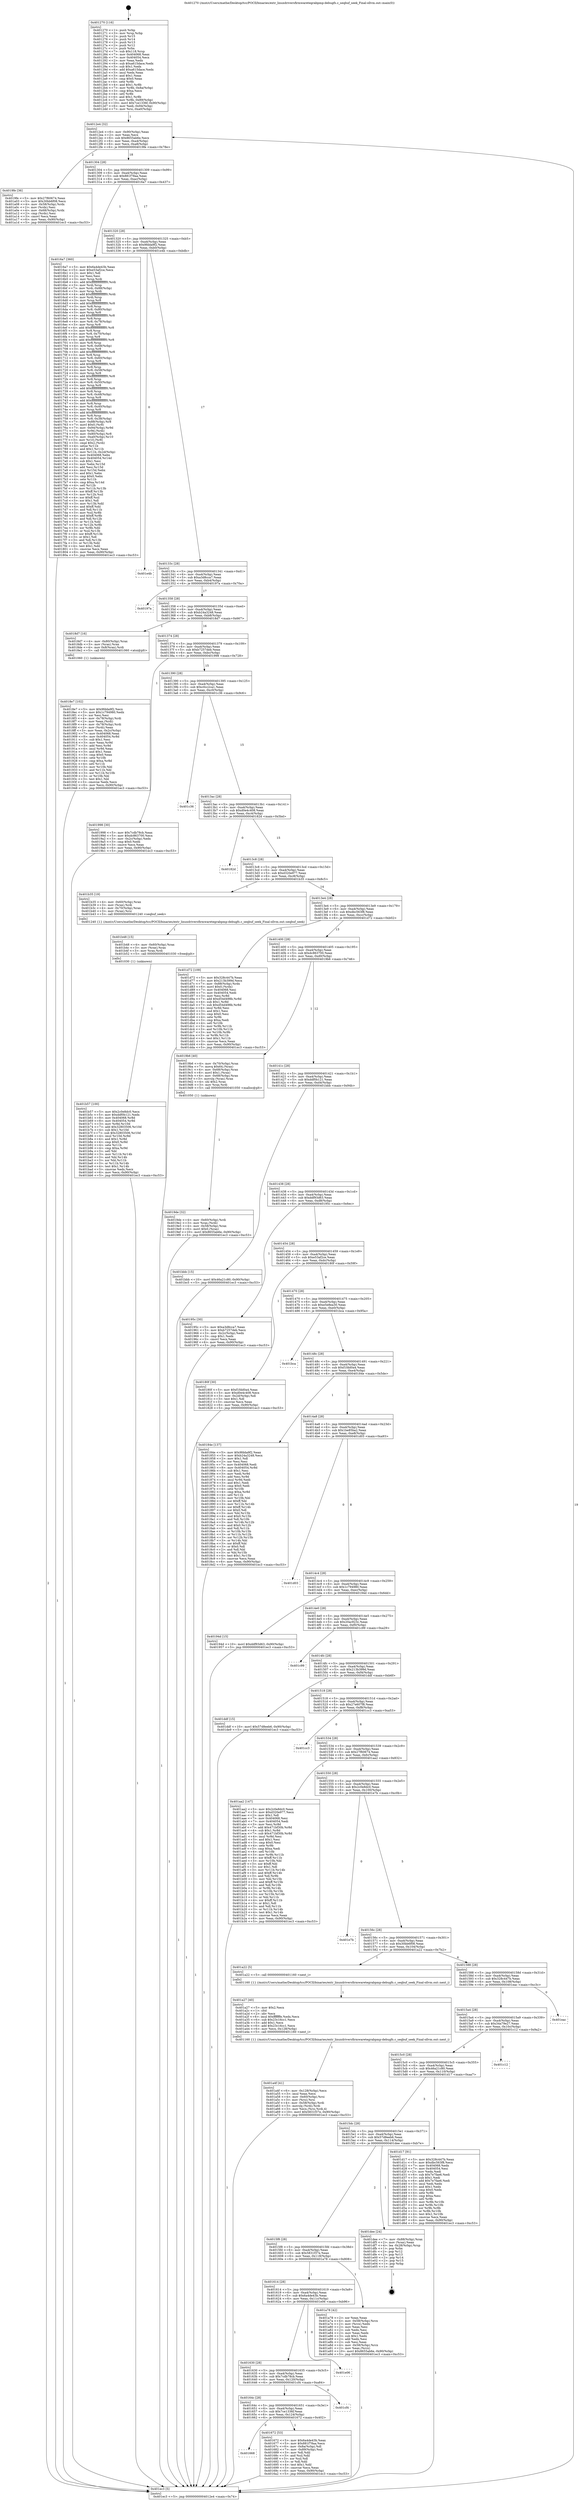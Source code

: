 digraph "0x401270" {
  label = "0x401270 (/mnt/c/Users/mathe/Desktop/tcc/POCII/binaries/extr_linuxdriversfirmwaretegrabpmp-debugfs.c_seqbuf_seek_Final-ollvm.out::main(0))"
  labelloc = "t"
  node[shape=record]

  Entry [label="",width=0.3,height=0.3,shape=circle,fillcolor=black,style=filled]
  "0x4012e4" [label="{
     0x4012e4 [32]\l
     | [instrs]\l
     &nbsp;&nbsp;0x4012e4 \<+6\>: mov -0x90(%rbp),%eax\l
     &nbsp;&nbsp;0x4012ea \<+2\>: mov %eax,%ecx\l
     &nbsp;&nbsp;0x4012ec \<+6\>: sub $0x8655ab6e,%ecx\l
     &nbsp;&nbsp;0x4012f2 \<+6\>: mov %eax,-0xa4(%rbp)\l
     &nbsp;&nbsp;0x4012f8 \<+6\>: mov %ecx,-0xa8(%rbp)\l
     &nbsp;&nbsp;0x4012fe \<+6\>: je 00000000004019fe \<main+0x78e\>\l
  }"]
  "0x4019fe" [label="{
     0x4019fe [36]\l
     | [instrs]\l
     &nbsp;&nbsp;0x4019fe \<+5\>: mov $0x27f60674,%eax\l
     &nbsp;&nbsp;0x401a03 \<+5\>: mov $0x30bb6f08,%ecx\l
     &nbsp;&nbsp;0x401a08 \<+4\>: mov -0x58(%rbp),%rdx\l
     &nbsp;&nbsp;0x401a0c \<+2\>: mov (%rdx),%esi\l
     &nbsp;&nbsp;0x401a0e \<+4\>: mov -0x68(%rbp),%rdx\l
     &nbsp;&nbsp;0x401a12 \<+2\>: cmp (%rdx),%esi\l
     &nbsp;&nbsp;0x401a14 \<+3\>: cmovl %ecx,%eax\l
     &nbsp;&nbsp;0x401a17 \<+6\>: mov %eax,-0x90(%rbp)\l
     &nbsp;&nbsp;0x401a1d \<+5\>: jmp 0000000000401ec3 \<main+0xc53\>\l
  }"]
  "0x401304" [label="{
     0x401304 [28]\l
     | [instrs]\l
     &nbsp;&nbsp;0x401304 \<+5\>: jmp 0000000000401309 \<main+0x99\>\l
     &nbsp;&nbsp;0x401309 \<+6\>: mov -0xa4(%rbp),%eax\l
     &nbsp;&nbsp;0x40130f \<+5\>: sub $0x881f78aa,%eax\l
     &nbsp;&nbsp;0x401314 \<+6\>: mov %eax,-0xac(%rbp)\l
     &nbsp;&nbsp;0x40131a \<+6\>: je 00000000004016a7 \<main+0x437\>\l
  }"]
  Exit [label="",width=0.3,height=0.3,shape=circle,fillcolor=black,style=filled,peripheries=2]
  "0x4016a7" [label="{
     0x4016a7 [360]\l
     | [instrs]\l
     &nbsp;&nbsp;0x4016a7 \<+5\>: mov $0x6a4de43b,%eax\l
     &nbsp;&nbsp;0x4016ac \<+5\>: mov $0xe53af2ce,%ecx\l
     &nbsp;&nbsp;0x4016b1 \<+2\>: mov $0x1,%dl\l
     &nbsp;&nbsp;0x4016b3 \<+2\>: xor %esi,%esi\l
     &nbsp;&nbsp;0x4016b5 \<+3\>: mov %rsp,%rdi\l
     &nbsp;&nbsp;0x4016b8 \<+4\>: add $0xfffffffffffffff0,%rdi\l
     &nbsp;&nbsp;0x4016bc \<+3\>: mov %rdi,%rsp\l
     &nbsp;&nbsp;0x4016bf \<+7\>: mov %rdi,-0x88(%rbp)\l
     &nbsp;&nbsp;0x4016c6 \<+3\>: mov %rsp,%rdi\l
     &nbsp;&nbsp;0x4016c9 \<+4\>: add $0xfffffffffffffff0,%rdi\l
     &nbsp;&nbsp;0x4016cd \<+3\>: mov %rdi,%rsp\l
     &nbsp;&nbsp;0x4016d0 \<+3\>: mov %rsp,%r8\l
     &nbsp;&nbsp;0x4016d3 \<+4\>: add $0xfffffffffffffff0,%r8\l
     &nbsp;&nbsp;0x4016d7 \<+3\>: mov %r8,%rsp\l
     &nbsp;&nbsp;0x4016da \<+4\>: mov %r8,-0x80(%rbp)\l
     &nbsp;&nbsp;0x4016de \<+3\>: mov %rsp,%r8\l
     &nbsp;&nbsp;0x4016e1 \<+4\>: add $0xfffffffffffffff0,%r8\l
     &nbsp;&nbsp;0x4016e5 \<+3\>: mov %r8,%rsp\l
     &nbsp;&nbsp;0x4016e8 \<+4\>: mov %r8,-0x78(%rbp)\l
     &nbsp;&nbsp;0x4016ec \<+3\>: mov %rsp,%r8\l
     &nbsp;&nbsp;0x4016ef \<+4\>: add $0xfffffffffffffff0,%r8\l
     &nbsp;&nbsp;0x4016f3 \<+3\>: mov %r8,%rsp\l
     &nbsp;&nbsp;0x4016f6 \<+4\>: mov %r8,-0x70(%rbp)\l
     &nbsp;&nbsp;0x4016fa \<+3\>: mov %rsp,%r8\l
     &nbsp;&nbsp;0x4016fd \<+4\>: add $0xfffffffffffffff0,%r8\l
     &nbsp;&nbsp;0x401701 \<+3\>: mov %r8,%rsp\l
     &nbsp;&nbsp;0x401704 \<+4\>: mov %r8,-0x68(%rbp)\l
     &nbsp;&nbsp;0x401708 \<+3\>: mov %rsp,%r8\l
     &nbsp;&nbsp;0x40170b \<+4\>: add $0xfffffffffffffff0,%r8\l
     &nbsp;&nbsp;0x40170f \<+3\>: mov %r8,%rsp\l
     &nbsp;&nbsp;0x401712 \<+4\>: mov %r8,-0x60(%rbp)\l
     &nbsp;&nbsp;0x401716 \<+3\>: mov %rsp,%r8\l
     &nbsp;&nbsp;0x401719 \<+4\>: add $0xfffffffffffffff0,%r8\l
     &nbsp;&nbsp;0x40171d \<+3\>: mov %r8,%rsp\l
     &nbsp;&nbsp;0x401720 \<+4\>: mov %r8,-0x58(%rbp)\l
     &nbsp;&nbsp;0x401724 \<+3\>: mov %rsp,%r8\l
     &nbsp;&nbsp;0x401727 \<+4\>: add $0xfffffffffffffff0,%r8\l
     &nbsp;&nbsp;0x40172b \<+3\>: mov %r8,%rsp\l
     &nbsp;&nbsp;0x40172e \<+4\>: mov %r8,-0x50(%rbp)\l
     &nbsp;&nbsp;0x401732 \<+3\>: mov %rsp,%r8\l
     &nbsp;&nbsp;0x401735 \<+4\>: add $0xfffffffffffffff0,%r8\l
     &nbsp;&nbsp;0x401739 \<+3\>: mov %r8,%rsp\l
     &nbsp;&nbsp;0x40173c \<+4\>: mov %r8,-0x48(%rbp)\l
     &nbsp;&nbsp;0x401740 \<+3\>: mov %rsp,%r8\l
     &nbsp;&nbsp;0x401743 \<+4\>: add $0xfffffffffffffff0,%r8\l
     &nbsp;&nbsp;0x401747 \<+3\>: mov %r8,%rsp\l
     &nbsp;&nbsp;0x40174a \<+4\>: mov %r8,-0x40(%rbp)\l
     &nbsp;&nbsp;0x40174e \<+3\>: mov %rsp,%r8\l
     &nbsp;&nbsp;0x401751 \<+4\>: add $0xfffffffffffffff0,%r8\l
     &nbsp;&nbsp;0x401755 \<+3\>: mov %r8,%rsp\l
     &nbsp;&nbsp;0x401758 \<+4\>: mov %r8,-0x38(%rbp)\l
     &nbsp;&nbsp;0x40175c \<+7\>: mov -0x88(%rbp),%r8\l
     &nbsp;&nbsp;0x401763 \<+7\>: movl $0x0,(%r8)\l
     &nbsp;&nbsp;0x40176a \<+7\>: mov -0x94(%rbp),%r9d\l
     &nbsp;&nbsp;0x401771 \<+3\>: mov %r9d,(%rdi)\l
     &nbsp;&nbsp;0x401774 \<+4\>: mov -0x80(%rbp),%r8\l
     &nbsp;&nbsp;0x401778 \<+7\>: mov -0xa0(%rbp),%r10\l
     &nbsp;&nbsp;0x40177f \<+3\>: mov %r10,(%r8)\l
     &nbsp;&nbsp;0x401782 \<+3\>: cmpl $0x2,(%rdi)\l
     &nbsp;&nbsp;0x401785 \<+4\>: setne %r11b\l
     &nbsp;&nbsp;0x401789 \<+4\>: and $0x1,%r11b\l
     &nbsp;&nbsp;0x40178d \<+4\>: mov %r11b,-0x2d(%rbp)\l
     &nbsp;&nbsp;0x401791 \<+7\>: mov 0x404068,%ebx\l
     &nbsp;&nbsp;0x401798 \<+8\>: mov 0x404054,%r14d\l
     &nbsp;&nbsp;0x4017a0 \<+3\>: sub $0x1,%esi\l
     &nbsp;&nbsp;0x4017a3 \<+3\>: mov %ebx,%r15d\l
     &nbsp;&nbsp;0x4017a6 \<+3\>: add %esi,%r15d\l
     &nbsp;&nbsp;0x4017a9 \<+4\>: imul %r15d,%ebx\l
     &nbsp;&nbsp;0x4017ad \<+3\>: and $0x1,%ebx\l
     &nbsp;&nbsp;0x4017b0 \<+3\>: cmp $0x0,%ebx\l
     &nbsp;&nbsp;0x4017b3 \<+4\>: sete %r11b\l
     &nbsp;&nbsp;0x4017b7 \<+4\>: cmp $0xa,%r14d\l
     &nbsp;&nbsp;0x4017bb \<+4\>: setl %r12b\l
     &nbsp;&nbsp;0x4017bf \<+3\>: mov %r11b,%r13b\l
     &nbsp;&nbsp;0x4017c2 \<+4\>: xor $0xff,%r13b\l
     &nbsp;&nbsp;0x4017c6 \<+3\>: mov %r12b,%sil\l
     &nbsp;&nbsp;0x4017c9 \<+4\>: xor $0xff,%sil\l
     &nbsp;&nbsp;0x4017cd \<+3\>: xor $0x1,%dl\l
     &nbsp;&nbsp;0x4017d0 \<+3\>: mov %r13b,%dil\l
     &nbsp;&nbsp;0x4017d3 \<+4\>: and $0xff,%dil\l
     &nbsp;&nbsp;0x4017d7 \<+3\>: and %dl,%r11b\l
     &nbsp;&nbsp;0x4017da \<+3\>: mov %sil,%r8b\l
     &nbsp;&nbsp;0x4017dd \<+4\>: and $0xff,%r8b\l
     &nbsp;&nbsp;0x4017e1 \<+3\>: and %dl,%r12b\l
     &nbsp;&nbsp;0x4017e4 \<+3\>: or %r11b,%dil\l
     &nbsp;&nbsp;0x4017e7 \<+3\>: or %r12b,%r8b\l
     &nbsp;&nbsp;0x4017ea \<+3\>: xor %r8b,%dil\l
     &nbsp;&nbsp;0x4017ed \<+3\>: or %sil,%r13b\l
     &nbsp;&nbsp;0x4017f0 \<+4\>: xor $0xff,%r13b\l
     &nbsp;&nbsp;0x4017f4 \<+3\>: or $0x1,%dl\l
     &nbsp;&nbsp;0x4017f7 \<+3\>: and %dl,%r13b\l
     &nbsp;&nbsp;0x4017fa \<+3\>: or %r13b,%dil\l
     &nbsp;&nbsp;0x4017fd \<+4\>: test $0x1,%dil\l
     &nbsp;&nbsp;0x401801 \<+3\>: cmovne %ecx,%eax\l
     &nbsp;&nbsp;0x401804 \<+6\>: mov %eax,-0x90(%rbp)\l
     &nbsp;&nbsp;0x40180a \<+5\>: jmp 0000000000401ec3 \<main+0xc53\>\l
  }"]
  "0x401320" [label="{
     0x401320 [28]\l
     | [instrs]\l
     &nbsp;&nbsp;0x401320 \<+5\>: jmp 0000000000401325 \<main+0xb5\>\l
     &nbsp;&nbsp;0x401325 \<+6\>: mov -0xa4(%rbp),%eax\l
     &nbsp;&nbsp;0x40132b \<+5\>: sub $0x9fdda9f2,%eax\l
     &nbsp;&nbsp;0x401330 \<+6\>: mov %eax,-0xb0(%rbp)\l
     &nbsp;&nbsp;0x401336 \<+6\>: je 0000000000401e4b \<main+0xbdb\>\l
  }"]
  "0x401b57" [label="{
     0x401b57 [100]\l
     | [instrs]\l
     &nbsp;&nbsp;0x401b57 \<+5\>: mov $0x2c0e8dc0,%ecx\l
     &nbsp;&nbsp;0x401b5c \<+5\>: mov $0xddf0b121,%edx\l
     &nbsp;&nbsp;0x401b61 \<+8\>: mov 0x404068,%r8d\l
     &nbsp;&nbsp;0x401b69 \<+8\>: mov 0x404054,%r9d\l
     &nbsp;&nbsp;0x401b71 \<+3\>: mov %r8d,%r10d\l
     &nbsp;&nbsp;0x401b74 \<+7\>: add $0x32803506,%r10d\l
     &nbsp;&nbsp;0x401b7b \<+4\>: sub $0x1,%r10d\l
     &nbsp;&nbsp;0x401b7f \<+7\>: sub $0x32803506,%r10d\l
     &nbsp;&nbsp;0x401b86 \<+4\>: imul %r10d,%r8d\l
     &nbsp;&nbsp;0x401b8a \<+4\>: and $0x1,%r8d\l
     &nbsp;&nbsp;0x401b8e \<+4\>: cmp $0x0,%r8d\l
     &nbsp;&nbsp;0x401b92 \<+4\>: sete %r11b\l
     &nbsp;&nbsp;0x401b96 \<+4\>: cmp $0xa,%r9d\l
     &nbsp;&nbsp;0x401b9a \<+3\>: setl %bl\l
     &nbsp;&nbsp;0x401b9d \<+3\>: mov %r11b,%r14b\l
     &nbsp;&nbsp;0x401ba0 \<+3\>: and %bl,%r14b\l
     &nbsp;&nbsp;0x401ba3 \<+3\>: xor %bl,%r11b\l
     &nbsp;&nbsp;0x401ba6 \<+3\>: or %r11b,%r14b\l
     &nbsp;&nbsp;0x401ba9 \<+4\>: test $0x1,%r14b\l
     &nbsp;&nbsp;0x401bad \<+3\>: cmovne %edx,%ecx\l
     &nbsp;&nbsp;0x401bb0 \<+6\>: mov %ecx,-0x90(%rbp)\l
     &nbsp;&nbsp;0x401bb6 \<+5\>: jmp 0000000000401ec3 \<main+0xc53\>\l
  }"]
  "0x401e4b" [label="{
     0x401e4b\l
  }", style=dashed]
  "0x40133c" [label="{
     0x40133c [28]\l
     | [instrs]\l
     &nbsp;&nbsp;0x40133c \<+5\>: jmp 0000000000401341 \<main+0xd1\>\l
     &nbsp;&nbsp;0x401341 \<+6\>: mov -0xa4(%rbp),%eax\l
     &nbsp;&nbsp;0x401347 \<+5\>: sub $0xa3d8cca7,%eax\l
     &nbsp;&nbsp;0x40134c \<+6\>: mov %eax,-0xb4(%rbp)\l
     &nbsp;&nbsp;0x401352 \<+6\>: je 000000000040197a \<main+0x70a\>\l
  }"]
  "0x401b48" [label="{
     0x401b48 [15]\l
     | [instrs]\l
     &nbsp;&nbsp;0x401b48 \<+4\>: mov -0x60(%rbp),%rax\l
     &nbsp;&nbsp;0x401b4c \<+3\>: mov (%rax),%rax\l
     &nbsp;&nbsp;0x401b4f \<+3\>: mov %rax,%rdi\l
     &nbsp;&nbsp;0x401b52 \<+5\>: call 0000000000401030 \<free@plt\>\l
     | [calls]\l
     &nbsp;&nbsp;0x401030 \{1\} (unknown)\l
  }"]
  "0x40197a" [label="{
     0x40197a\l
  }", style=dashed]
  "0x401358" [label="{
     0x401358 [28]\l
     | [instrs]\l
     &nbsp;&nbsp;0x401358 \<+5\>: jmp 000000000040135d \<main+0xed\>\l
     &nbsp;&nbsp;0x40135d \<+6\>: mov -0xa4(%rbp),%eax\l
     &nbsp;&nbsp;0x401363 \<+5\>: sub $0xb24a3248,%eax\l
     &nbsp;&nbsp;0x401368 \<+6\>: mov %eax,-0xb8(%rbp)\l
     &nbsp;&nbsp;0x40136e \<+6\>: je 00000000004018d7 \<main+0x667\>\l
  }"]
  "0x401a4f" [label="{
     0x401a4f [41]\l
     | [instrs]\l
     &nbsp;&nbsp;0x401a4f \<+6\>: mov -0x128(%rbp),%ecx\l
     &nbsp;&nbsp;0x401a55 \<+3\>: imul %eax,%ecx\l
     &nbsp;&nbsp;0x401a58 \<+4\>: mov -0x60(%rbp),%rsi\l
     &nbsp;&nbsp;0x401a5c \<+3\>: mov (%rsi),%rsi\l
     &nbsp;&nbsp;0x401a5f \<+4\>: mov -0x58(%rbp),%rdi\l
     &nbsp;&nbsp;0x401a63 \<+3\>: movslq (%rdi),%rdi\l
     &nbsp;&nbsp;0x401a66 \<+3\>: mov %ecx,(%rsi,%rdi,4)\l
     &nbsp;&nbsp;0x401a69 \<+10\>: movl $0x5831f37e,-0x90(%rbp)\l
     &nbsp;&nbsp;0x401a73 \<+5\>: jmp 0000000000401ec3 \<main+0xc53\>\l
  }"]
  "0x4018d7" [label="{
     0x4018d7 [16]\l
     | [instrs]\l
     &nbsp;&nbsp;0x4018d7 \<+4\>: mov -0x80(%rbp),%rax\l
     &nbsp;&nbsp;0x4018db \<+3\>: mov (%rax),%rax\l
     &nbsp;&nbsp;0x4018de \<+4\>: mov 0x8(%rax),%rdi\l
     &nbsp;&nbsp;0x4018e2 \<+5\>: call 0000000000401060 \<atoi@plt\>\l
     | [calls]\l
     &nbsp;&nbsp;0x401060 \{1\} (unknown)\l
  }"]
  "0x401374" [label="{
     0x401374 [28]\l
     | [instrs]\l
     &nbsp;&nbsp;0x401374 \<+5\>: jmp 0000000000401379 \<main+0x109\>\l
     &nbsp;&nbsp;0x401379 \<+6\>: mov -0xa4(%rbp),%eax\l
     &nbsp;&nbsp;0x40137f \<+5\>: sub $0xb7257deb,%eax\l
     &nbsp;&nbsp;0x401384 \<+6\>: mov %eax,-0xbc(%rbp)\l
     &nbsp;&nbsp;0x40138a \<+6\>: je 0000000000401998 \<main+0x728\>\l
  }"]
  "0x401a27" [label="{
     0x401a27 [40]\l
     | [instrs]\l
     &nbsp;&nbsp;0x401a27 \<+5\>: mov $0x2,%ecx\l
     &nbsp;&nbsp;0x401a2c \<+1\>: cltd\l
     &nbsp;&nbsp;0x401a2d \<+2\>: idiv %ecx\l
     &nbsp;&nbsp;0x401a2f \<+6\>: imul $0xfffffffe,%edx,%ecx\l
     &nbsp;&nbsp;0x401a35 \<+6\>: sub $0x23c16cc1,%ecx\l
     &nbsp;&nbsp;0x401a3b \<+3\>: add $0x1,%ecx\l
     &nbsp;&nbsp;0x401a3e \<+6\>: add $0x23c16cc1,%ecx\l
     &nbsp;&nbsp;0x401a44 \<+6\>: mov %ecx,-0x128(%rbp)\l
     &nbsp;&nbsp;0x401a4a \<+5\>: call 0000000000401160 \<next_i\>\l
     | [calls]\l
     &nbsp;&nbsp;0x401160 \{1\} (/mnt/c/Users/mathe/Desktop/tcc/POCII/binaries/extr_linuxdriversfirmwaretegrabpmp-debugfs.c_seqbuf_seek_Final-ollvm.out::next_i)\l
  }"]
  "0x401998" [label="{
     0x401998 [30]\l
     | [instrs]\l
     &nbsp;&nbsp;0x401998 \<+5\>: mov $0x7cdb78cb,%eax\l
     &nbsp;&nbsp;0x40199d \<+5\>: mov $0xdc863700,%ecx\l
     &nbsp;&nbsp;0x4019a2 \<+3\>: mov -0x2c(%rbp),%edx\l
     &nbsp;&nbsp;0x4019a5 \<+3\>: cmp $0x0,%edx\l
     &nbsp;&nbsp;0x4019a8 \<+3\>: cmove %ecx,%eax\l
     &nbsp;&nbsp;0x4019ab \<+6\>: mov %eax,-0x90(%rbp)\l
     &nbsp;&nbsp;0x4019b1 \<+5\>: jmp 0000000000401ec3 \<main+0xc53\>\l
  }"]
  "0x401390" [label="{
     0x401390 [28]\l
     | [instrs]\l
     &nbsp;&nbsp;0x401390 \<+5\>: jmp 0000000000401395 \<main+0x125\>\l
     &nbsp;&nbsp;0x401395 \<+6\>: mov -0xa4(%rbp),%eax\l
     &nbsp;&nbsp;0x40139b \<+5\>: sub $0xc0cc2ca1,%eax\l
     &nbsp;&nbsp;0x4013a0 \<+6\>: mov %eax,-0xc0(%rbp)\l
     &nbsp;&nbsp;0x4013a6 \<+6\>: je 0000000000401c36 \<main+0x9c6\>\l
  }"]
  "0x4019de" [label="{
     0x4019de [32]\l
     | [instrs]\l
     &nbsp;&nbsp;0x4019de \<+4\>: mov -0x60(%rbp),%rdi\l
     &nbsp;&nbsp;0x4019e2 \<+3\>: mov %rax,(%rdi)\l
     &nbsp;&nbsp;0x4019e5 \<+4\>: mov -0x58(%rbp),%rax\l
     &nbsp;&nbsp;0x4019e9 \<+6\>: movl $0x0,(%rax)\l
     &nbsp;&nbsp;0x4019ef \<+10\>: movl $0x8655ab6e,-0x90(%rbp)\l
     &nbsp;&nbsp;0x4019f9 \<+5\>: jmp 0000000000401ec3 \<main+0xc53\>\l
  }"]
  "0x401c36" [label="{
     0x401c36\l
  }", style=dashed]
  "0x4013ac" [label="{
     0x4013ac [28]\l
     | [instrs]\l
     &nbsp;&nbsp;0x4013ac \<+5\>: jmp 00000000004013b1 \<main+0x141\>\l
     &nbsp;&nbsp;0x4013b1 \<+6\>: mov -0xa4(%rbp),%eax\l
     &nbsp;&nbsp;0x4013b7 \<+5\>: sub $0xd0e4c408,%eax\l
     &nbsp;&nbsp;0x4013bc \<+6\>: mov %eax,-0xc4(%rbp)\l
     &nbsp;&nbsp;0x4013c2 \<+6\>: je 000000000040182d \<main+0x5bd\>\l
  }"]
  "0x4018e7" [label="{
     0x4018e7 [102]\l
     | [instrs]\l
     &nbsp;&nbsp;0x4018e7 \<+5\>: mov $0x9fdda9f2,%ecx\l
     &nbsp;&nbsp;0x4018ec \<+5\>: mov $0x1c794980,%edx\l
     &nbsp;&nbsp;0x4018f1 \<+2\>: xor %esi,%esi\l
     &nbsp;&nbsp;0x4018f3 \<+4\>: mov -0x78(%rbp),%rdi\l
     &nbsp;&nbsp;0x4018f7 \<+2\>: mov %eax,(%rdi)\l
     &nbsp;&nbsp;0x4018f9 \<+4\>: mov -0x78(%rbp),%rdi\l
     &nbsp;&nbsp;0x4018fd \<+2\>: mov (%rdi),%eax\l
     &nbsp;&nbsp;0x4018ff \<+3\>: mov %eax,-0x2c(%rbp)\l
     &nbsp;&nbsp;0x401902 \<+7\>: mov 0x404068,%eax\l
     &nbsp;&nbsp;0x401909 \<+8\>: mov 0x404054,%r8d\l
     &nbsp;&nbsp;0x401911 \<+3\>: sub $0x1,%esi\l
     &nbsp;&nbsp;0x401914 \<+3\>: mov %eax,%r9d\l
     &nbsp;&nbsp;0x401917 \<+3\>: add %esi,%r9d\l
     &nbsp;&nbsp;0x40191a \<+4\>: imul %r9d,%eax\l
     &nbsp;&nbsp;0x40191e \<+3\>: and $0x1,%eax\l
     &nbsp;&nbsp;0x401921 \<+3\>: cmp $0x0,%eax\l
     &nbsp;&nbsp;0x401924 \<+4\>: sete %r10b\l
     &nbsp;&nbsp;0x401928 \<+4\>: cmp $0xa,%r8d\l
     &nbsp;&nbsp;0x40192c \<+4\>: setl %r11b\l
     &nbsp;&nbsp;0x401930 \<+3\>: mov %r10b,%bl\l
     &nbsp;&nbsp;0x401933 \<+3\>: and %r11b,%bl\l
     &nbsp;&nbsp;0x401936 \<+3\>: xor %r11b,%r10b\l
     &nbsp;&nbsp;0x401939 \<+3\>: or %r10b,%bl\l
     &nbsp;&nbsp;0x40193c \<+3\>: test $0x1,%bl\l
     &nbsp;&nbsp;0x40193f \<+3\>: cmovne %edx,%ecx\l
     &nbsp;&nbsp;0x401942 \<+6\>: mov %ecx,-0x90(%rbp)\l
     &nbsp;&nbsp;0x401948 \<+5\>: jmp 0000000000401ec3 \<main+0xc53\>\l
  }"]
  "0x40182d" [label="{
     0x40182d\l
  }", style=dashed]
  "0x4013c8" [label="{
     0x4013c8 [28]\l
     | [instrs]\l
     &nbsp;&nbsp;0x4013c8 \<+5\>: jmp 00000000004013cd \<main+0x15d\>\l
     &nbsp;&nbsp;0x4013cd \<+6\>: mov -0xa4(%rbp),%eax\l
     &nbsp;&nbsp;0x4013d3 \<+5\>: sub $0xd320e977,%eax\l
     &nbsp;&nbsp;0x4013d8 \<+6\>: mov %eax,-0xc8(%rbp)\l
     &nbsp;&nbsp;0x4013de \<+6\>: je 0000000000401b35 \<main+0x8c5\>\l
  }"]
  "0x401270" [label="{
     0x401270 [116]\l
     | [instrs]\l
     &nbsp;&nbsp;0x401270 \<+1\>: push %rbp\l
     &nbsp;&nbsp;0x401271 \<+3\>: mov %rsp,%rbp\l
     &nbsp;&nbsp;0x401274 \<+2\>: push %r15\l
     &nbsp;&nbsp;0x401276 \<+2\>: push %r14\l
     &nbsp;&nbsp;0x401278 \<+2\>: push %r13\l
     &nbsp;&nbsp;0x40127a \<+2\>: push %r12\l
     &nbsp;&nbsp;0x40127c \<+1\>: push %rbx\l
     &nbsp;&nbsp;0x40127d \<+7\>: sub $0x118,%rsp\l
     &nbsp;&nbsp;0x401284 \<+7\>: mov 0x404068,%eax\l
     &nbsp;&nbsp;0x40128b \<+7\>: mov 0x404054,%ecx\l
     &nbsp;&nbsp;0x401292 \<+2\>: mov %eax,%edx\l
     &nbsp;&nbsp;0x401294 \<+6\>: sub $0xa615dace,%edx\l
     &nbsp;&nbsp;0x40129a \<+3\>: sub $0x1,%edx\l
     &nbsp;&nbsp;0x40129d \<+6\>: add $0xa615dace,%edx\l
     &nbsp;&nbsp;0x4012a3 \<+3\>: imul %edx,%eax\l
     &nbsp;&nbsp;0x4012a6 \<+3\>: and $0x1,%eax\l
     &nbsp;&nbsp;0x4012a9 \<+3\>: cmp $0x0,%eax\l
     &nbsp;&nbsp;0x4012ac \<+4\>: sete %r8b\l
     &nbsp;&nbsp;0x4012b0 \<+4\>: and $0x1,%r8b\l
     &nbsp;&nbsp;0x4012b4 \<+7\>: mov %r8b,-0x8a(%rbp)\l
     &nbsp;&nbsp;0x4012bb \<+3\>: cmp $0xa,%ecx\l
     &nbsp;&nbsp;0x4012be \<+4\>: setl %r8b\l
     &nbsp;&nbsp;0x4012c2 \<+4\>: and $0x1,%r8b\l
     &nbsp;&nbsp;0x4012c6 \<+7\>: mov %r8b,-0x89(%rbp)\l
     &nbsp;&nbsp;0x4012cd \<+10\>: movl $0x7ce1336f,-0x90(%rbp)\l
     &nbsp;&nbsp;0x4012d7 \<+6\>: mov %edi,-0x94(%rbp)\l
     &nbsp;&nbsp;0x4012dd \<+7\>: mov %rsi,-0xa0(%rbp)\l
  }"]
  "0x401b35" [label="{
     0x401b35 [19]\l
     | [instrs]\l
     &nbsp;&nbsp;0x401b35 \<+4\>: mov -0x60(%rbp),%rax\l
     &nbsp;&nbsp;0x401b39 \<+3\>: mov (%rax),%rdi\l
     &nbsp;&nbsp;0x401b3c \<+4\>: mov -0x70(%rbp),%rax\l
     &nbsp;&nbsp;0x401b40 \<+3\>: mov (%rax),%rsi\l
     &nbsp;&nbsp;0x401b43 \<+5\>: call 0000000000401240 \<seqbuf_seek\>\l
     | [calls]\l
     &nbsp;&nbsp;0x401240 \{1\} (/mnt/c/Users/mathe/Desktop/tcc/POCII/binaries/extr_linuxdriversfirmwaretegrabpmp-debugfs.c_seqbuf_seek_Final-ollvm.out::seqbuf_seek)\l
  }"]
  "0x4013e4" [label="{
     0x4013e4 [28]\l
     | [instrs]\l
     &nbsp;&nbsp;0x4013e4 \<+5\>: jmp 00000000004013e9 \<main+0x179\>\l
     &nbsp;&nbsp;0x4013e9 \<+6\>: mov -0xa4(%rbp),%eax\l
     &nbsp;&nbsp;0x4013ef \<+5\>: sub $0xdbc563f8,%eax\l
     &nbsp;&nbsp;0x4013f4 \<+6\>: mov %eax,-0xcc(%rbp)\l
     &nbsp;&nbsp;0x4013fa \<+6\>: je 0000000000401d72 \<main+0xb02\>\l
  }"]
  "0x401ec3" [label="{
     0x401ec3 [5]\l
     | [instrs]\l
     &nbsp;&nbsp;0x401ec3 \<+5\>: jmp 00000000004012e4 \<main+0x74\>\l
  }"]
  "0x401d72" [label="{
     0x401d72 [109]\l
     | [instrs]\l
     &nbsp;&nbsp;0x401d72 \<+5\>: mov $0x328c447b,%eax\l
     &nbsp;&nbsp;0x401d77 \<+5\>: mov $0x213b399d,%ecx\l
     &nbsp;&nbsp;0x401d7c \<+7\>: mov -0x88(%rbp),%rdx\l
     &nbsp;&nbsp;0x401d83 \<+6\>: movl $0x0,(%rdx)\l
     &nbsp;&nbsp;0x401d89 \<+7\>: mov 0x404068,%esi\l
     &nbsp;&nbsp;0x401d90 \<+7\>: mov 0x404054,%edi\l
     &nbsp;&nbsp;0x401d97 \<+3\>: mov %esi,%r8d\l
     &nbsp;&nbsp;0x401d9a \<+7\>: add $0xd54d498b,%r8d\l
     &nbsp;&nbsp;0x401da1 \<+4\>: sub $0x1,%r8d\l
     &nbsp;&nbsp;0x401da5 \<+7\>: sub $0xd54d498b,%r8d\l
     &nbsp;&nbsp;0x401dac \<+4\>: imul %r8d,%esi\l
     &nbsp;&nbsp;0x401db0 \<+3\>: and $0x1,%esi\l
     &nbsp;&nbsp;0x401db3 \<+3\>: cmp $0x0,%esi\l
     &nbsp;&nbsp;0x401db6 \<+4\>: sete %r9b\l
     &nbsp;&nbsp;0x401dba \<+3\>: cmp $0xa,%edi\l
     &nbsp;&nbsp;0x401dbd \<+4\>: setl %r10b\l
     &nbsp;&nbsp;0x401dc1 \<+3\>: mov %r9b,%r11b\l
     &nbsp;&nbsp;0x401dc4 \<+3\>: and %r10b,%r11b\l
     &nbsp;&nbsp;0x401dc7 \<+3\>: xor %r10b,%r9b\l
     &nbsp;&nbsp;0x401dca \<+3\>: or %r9b,%r11b\l
     &nbsp;&nbsp;0x401dcd \<+4\>: test $0x1,%r11b\l
     &nbsp;&nbsp;0x401dd1 \<+3\>: cmovne %ecx,%eax\l
     &nbsp;&nbsp;0x401dd4 \<+6\>: mov %eax,-0x90(%rbp)\l
     &nbsp;&nbsp;0x401dda \<+5\>: jmp 0000000000401ec3 \<main+0xc53\>\l
  }"]
  "0x401400" [label="{
     0x401400 [28]\l
     | [instrs]\l
     &nbsp;&nbsp;0x401400 \<+5\>: jmp 0000000000401405 \<main+0x195\>\l
     &nbsp;&nbsp;0x401405 \<+6\>: mov -0xa4(%rbp),%eax\l
     &nbsp;&nbsp;0x40140b \<+5\>: sub $0xdc863700,%eax\l
     &nbsp;&nbsp;0x401410 \<+6\>: mov %eax,-0xd0(%rbp)\l
     &nbsp;&nbsp;0x401416 \<+6\>: je 00000000004019b6 \<main+0x746\>\l
  }"]
  "0x401668" [label="{
     0x401668\l
  }", style=dashed]
  "0x4019b6" [label="{
     0x4019b6 [40]\l
     | [instrs]\l
     &nbsp;&nbsp;0x4019b6 \<+4\>: mov -0x70(%rbp),%rax\l
     &nbsp;&nbsp;0x4019ba \<+7\>: movq $0x64,(%rax)\l
     &nbsp;&nbsp;0x4019c1 \<+4\>: mov -0x68(%rbp),%rax\l
     &nbsp;&nbsp;0x4019c5 \<+6\>: movl $0x1,(%rax)\l
     &nbsp;&nbsp;0x4019cb \<+4\>: mov -0x68(%rbp),%rax\l
     &nbsp;&nbsp;0x4019cf \<+3\>: movslq (%rax),%rax\l
     &nbsp;&nbsp;0x4019d2 \<+4\>: shl $0x2,%rax\l
     &nbsp;&nbsp;0x4019d6 \<+3\>: mov %rax,%rdi\l
     &nbsp;&nbsp;0x4019d9 \<+5\>: call 0000000000401050 \<malloc@plt\>\l
     | [calls]\l
     &nbsp;&nbsp;0x401050 \{1\} (unknown)\l
  }"]
  "0x40141c" [label="{
     0x40141c [28]\l
     | [instrs]\l
     &nbsp;&nbsp;0x40141c \<+5\>: jmp 0000000000401421 \<main+0x1b1\>\l
     &nbsp;&nbsp;0x401421 \<+6\>: mov -0xa4(%rbp),%eax\l
     &nbsp;&nbsp;0x401427 \<+5\>: sub $0xddf0b121,%eax\l
     &nbsp;&nbsp;0x40142c \<+6\>: mov %eax,-0xd4(%rbp)\l
     &nbsp;&nbsp;0x401432 \<+6\>: je 0000000000401bbb \<main+0x94b\>\l
  }"]
  "0x401672" [label="{
     0x401672 [53]\l
     | [instrs]\l
     &nbsp;&nbsp;0x401672 \<+5\>: mov $0x6a4de43b,%eax\l
     &nbsp;&nbsp;0x401677 \<+5\>: mov $0x881f78aa,%ecx\l
     &nbsp;&nbsp;0x40167c \<+6\>: mov -0x8a(%rbp),%dl\l
     &nbsp;&nbsp;0x401682 \<+7\>: mov -0x89(%rbp),%sil\l
     &nbsp;&nbsp;0x401689 \<+3\>: mov %dl,%dil\l
     &nbsp;&nbsp;0x40168c \<+3\>: and %sil,%dil\l
     &nbsp;&nbsp;0x40168f \<+3\>: xor %sil,%dl\l
     &nbsp;&nbsp;0x401692 \<+3\>: or %dl,%dil\l
     &nbsp;&nbsp;0x401695 \<+4\>: test $0x1,%dil\l
     &nbsp;&nbsp;0x401699 \<+3\>: cmovne %ecx,%eax\l
     &nbsp;&nbsp;0x40169c \<+6\>: mov %eax,-0x90(%rbp)\l
     &nbsp;&nbsp;0x4016a2 \<+5\>: jmp 0000000000401ec3 \<main+0xc53\>\l
  }"]
  "0x401bbb" [label="{
     0x401bbb [15]\l
     | [instrs]\l
     &nbsp;&nbsp;0x401bbb \<+10\>: movl $0x46a21c80,-0x90(%rbp)\l
     &nbsp;&nbsp;0x401bc5 \<+5\>: jmp 0000000000401ec3 \<main+0xc53\>\l
  }"]
  "0x401438" [label="{
     0x401438 [28]\l
     | [instrs]\l
     &nbsp;&nbsp;0x401438 \<+5\>: jmp 000000000040143d \<main+0x1cd\>\l
     &nbsp;&nbsp;0x40143d \<+6\>: mov -0xa4(%rbp),%eax\l
     &nbsp;&nbsp;0x401443 \<+5\>: sub $0xddf93d63,%eax\l
     &nbsp;&nbsp;0x401448 \<+6\>: mov %eax,-0xd8(%rbp)\l
     &nbsp;&nbsp;0x40144e \<+6\>: je 000000000040195c \<main+0x6ec\>\l
  }"]
  "0x40164c" [label="{
     0x40164c [28]\l
     | [instrs]\l
     &nbsp;&nbsp;0x40164c \<+5\>: jmp 0000000000401651 \<main+0x3e1\>\l
     &nbsp;&nbsp;0x401651 \<+6\>: mov -0xa4(%rbp),%eax\l
     &nbsp;&nbsp;0x401657 \<+5\>: sub $0x7ce1336f,%eax\l
     &nbsp;&nbsp;0x40165c \<+6\>: mov %eax,-0x124(%rbp)\l
     &nbsp;&nbsp;0x401662 \<+6\>: je 0000000000401672 \<main+0x402\>\l
  }"]
  "0x40195c" [label="{
     0x40195c [30]\l
     | [instrs]\l
     &nbsp;&nbsp;0x40195c \<+5\>: mov $0xa3d8cca7,%eax\l
     &nbsp;&nbsp;0x401961 \<+5\>: mov $0xb7257deb,%ecx\l
     &nbsp;&nbsp;0x401966 \<+3\>: mov -0x2c(%rbp),%edx\l
     &nbsp;&nbsp;0x401969 \<+3\>: cmp $0x1,%edx\l
     &nbsp;&nbsp;0x40196c \<+3\>: cmovl %ecx,%eax\l
     &nbsp;&nbsp;0x40196f \<+6\>: mov %eax,-0x90(%rbp)\l
     &nbsp;&nbsp;0x401975 \<+5\>: jmp 0000000000401ec3 \<main+0xc53\>\l
  }"]
  "0x401454" [label="{
     0x401454 [28]\l
     | [instrs]\l
     &nbsp;&nbsp;0x401454 \<+5\>: jmp 0000000000401459 \<main+0x1e9\>\l
     &nbsp;&nbsp;0x401459 \<+6\>: mov -0xa4(%rbp),%eax\l
     &nbsp;&nbsp;0x40145f \<+5\>: sub $0xe53af2ce,%eax\l
     &nbsp;&nbsp;0x401464 \<+6\>: mov %eax,-0xdc(%rbp)\l
     &nbsp;&nbsp;0x40146a \<+6\>: je 000000000040180f \<main+0x59f\>\l
  }"]
  "0x401cf4" [label="{
     0x401cf4\l
  }", style=dashed]
  "0x40180f" [label="{
     0x40180f [30]\l
     | [instrs]\l
     &nbsp;&nbsp;0x40180f \<+5\>: mov $0xf1fdd0a4,%eax\l
     &nbsp;&nbsp;0x401814 \<+5\>: mov $0xd0e4c408,%ecx\l
     &nbsp;&nbsp;0x401819 \<+3\>: mov -0x2d(%rbp),%dl\l
     &nbsp;&nbsp;0x40181c \<+3\>: test $0x1,%dl\l
     &nbsp;&nbsp;0x40181f \<+3\>: cmovne %ecx,%eax\l
     &nbsp;&nbsp;0x401822 \<+6\>: mov %eax,-0x90(%rbp)\l
     &nbsp;&nbsp;0x401828 \<+5\>: jmp 0000000000401ec3 \<main+0xc53\>\l
  }"]
  "0x401470" [label="{
     0x401470 [28]\l
     | [instrs]\l
     &nbsp;&nbsp;0x401470 \<+5\>: jmp 0000000000401475 \<main+0x205\>\l
     &nbsp;&nbsp;0x401475 \<+6\>: mov -0xa4(%rbp),%eax\l
     &nbsp;&nbsp;0x40147b \<+5\>: sub $0xe5e8ea30,%eax\l
     &nbsp;&nbsp;0x401480 \<+6\>: mov %eax,-0xe0(%rbp)\l
     &nbsp;&nbsp;0x401486 \<+6\>: je 0000000000401bca \<main+0x95a\>\l
  }"]
  "0x401630" [label="{
     0x401630 [28]\l
     | [instrs]\l
     &nbsp;&nbsp;0x401630 \<+5\>: jmp 0000000000401635 \<main+0x3c5\>\l
     &nbsp;&nbsp;0x401635 \<+6\>: mov -0xa4(%rbp),%eax\l
     &nbsp;&nbsp;0x40163b \<+5\>: sub $0x7cdb78cb,%eax\l
     &nbsp;&nbsp;0x401640 \<+6\>: mov %eax,-0x120(%rbp)\l
     &nbsp;&nbsp;0x401646 \<+6\>: je 0000000000401cf4 \<main+0xa84\>\l
  }"]
  "0x401bca" [label="{
     0x401bca\l
  }", style=dashed]
  "0x40148c" [label="{
     0x40148c [28]\l
     | [instrs]\l
     &nbsp;&nbsp;0x40148c \<+5\>: jmp 0000000000401491 \<main+0x221\>\l
     &nbsp;&nbsp;0x401491 \<+6\>: mov -0xa4(%rbp),%eax\l
     &nbsp;&nbsp;0x401497 \<+5\>: sub $0xf1fdd0a4,%eax\l
     &nbsp;&nbsp;0x40149c \<+6\>: mov %eax,-0xe4(%rbp)\l
     &nbsp;&nbsp;0x4014a2 \<+6\>: je 000000000040184e \<main+0x5de\>\l
  }"]
  "0x401e06" [label="{
     0x401e06\l
  }", style=dashed]
  "0x40184e" [label="{
     0x40184e [137]\l
     | [instrs]\l
     &nbsp;&nbsp;0x40184e \<+5\>: mov $0x9fdda9f2,%eax\l
     &nbsp;&nbsp;0x401853 \<+5\>: mov $0xb24a3248,%ecx\l
     &nbsp;&nbsp;0x401858 \<+2\>: mov $0x1,%dl\l
     &nbsp;&nbsp;0x40185a \<+2\>: xor %esi,%esi\l
     &nbsp;&nbsp;0x40185c \<+7\>: mov 0x404068,%edi\l
     &nbsp;&nbsp;0x401863 \<+8\>: mov 0x404054,%r8d\l
     &nbsp;&nbsp;0x40186b \<+3\>: sub $0x1,%esi\l
     &nbsp;&nbsp;0x40186e \<+3\>: mov %edi,%r9d\l
     &nbsp;&nbsp;0x401871 \<+3\>: add %esi,%r9d\l
     &nbsp;&nbsp;0x401874 \<+4\>: imul %r9d,%edi\l
     &nbsp;&nbsp;0x401878 \<+3\>: and $0x1,%edi\l
     &nbsp;&nbsp;0x40187b \<+3\>: cmp $0x0,%edi\l
     &nbsp;&nbsp;0x40187e \<+4\>: sete %r10b\l
     &nbsp;&nbsp;0x401882 \<+4\>: cmp $0xa,%r8d\l
     &nbsp;&nbsp;0x401886 \<+4\>: setl %r11b\l
     &nbsp;&nbsp;0x40188a \<+3\>: mov %r10b,%bl\l
     &nbsp;&nbsp;0x40188d \<+3\>: xor $0xff,%bl\l
     &nbsp;&nbsp;0x401890 \<+3\>: mov %r11b,%r14b\l
     &nbsp;&nbsp;0x401893 \<+4\>: xor $0xff,%r14b\l
     &nbsp;&nbsp;0x401897 \<+3\>: xor $0x0,%dl\l
     &nbsp;&nbsp;0x40189a \<+3\>: mov %bl,%r15b\l
     &nbsp;&nbsp;0x40189d \<+4\>: and $0x0,%r15b\l
     &nbsp;&nbsp;0x4018a1 \<+3\>: and %dl,%r10b\l
     &nbsp;&nbsp;0x4018a4 \<+3\>: mov %r14b,%r12b\l
     &nbsp;&nbsp;0x4018a7 \<+4\>: and $0x0,%r12b\l
     &nbsp;&nbsp;0x4018ab \<+3\>: and %dl,%r11b\l
     &nbsp;&nbsp;0x4018ae \<+3\>: or %r10b,%r15b\l
     &nbsp;&nbsp;0x4018b1 \<+3\>: or %r11b,%r12b\l
     &nbsp;&nbsp;0x4018b4 \<+3\>: xor %r12b,%r15b\l
     &nbsp;&nbsp;0x4018b7 \<+3\>: or %r14b,%bl\l
     &nbsp;&nbsp;0x4018ba \<+3\>: xor $0xff,%bl\l
     &nbsp;&nbsp;0x4018bd \<+3\>: or $0x0,%dl\l
     &nbsp;&nbsp;0x4018c0 \<+2\>: and %dl,%bl\l
     &nbsp;&nbsp;0x4018c2 \<+3\>: or %bl,%r15b\l
     &nbsp;&nbsp;0x4018c5 \<+4\>: test $0x1,%r15b\l
     &nbsp;&nbsp;0x4018c9 \<+3\>: cmovne %ecx,%eax\l
     &nbsp;&nbsp;0x4018cc \<+6\>: mov %eax,-0x90(%rbp)\l
     &nbsp;&nbsp;0x4018d2 \<+5\>: jmp 0000000000401ec3 \<main+0xc53\>\l
  }"]
  "0x4014a8" [label="{
     0x4014a8 [28]\l
     | [instrs]\l
     &nbsp;&nbsp;0x4014a8 \<+5\>: jmp 00000000004014ad \<main+0x23d\>\l
     &nbsp;&nbsp;0x4014ad \<+6\>: mov -0xa4(%rbp),%eax\l
     &nbsp;&nbsp;0x4014b3 \<+5\>: sub $0x1be85ba2,%eax\l
     &nbsp;&nbsp;0x4014b8 \<+6\>: mov %eax,-0xe8(%rbp)\l
     &nbsp;&nbsp;0x4014be \<+6\>: je 0000000000401d03 \<main+0xa93\>\l
  }"]
  "0x401614" [label="{
     0x401614 [28]\l
     | [instrs]\l
     &nbsp;&nbsp;0x401614 \<+5\>: jmp 0000000000401619 \<main+0x3a9\>\l
     &nbsp;&nbsp;0x401619 \<+6\>: mov -0xa4(%rbp),%eax\l
     &nbsp;&nbsp;0x40161f \<+5\>: sub $0x6a4de43b,%eax\l
     &nbsp;&nbsp;0x401624 \<+6\>: mov %eax,-0x11c(%rbp)\l
     &nbsp;&nbsp;0x40162a \<+6\>: je 0000000000401e06 \<main+0xb96\>\l
  }"]
  "0x401d03" [label="{
     0x401d03\l
  }", style=dashed]
  "0x4014c4" [label="{
     0x4014c4 [28]\l
     | [instrs]\l
     &nbsp;&nbsp;0x4014c4 \<+5\>: jmp 00000000004014c9 \<main+0x259\>\l
     &nbsp;&nbsp;0x4014c9 \<+6\>: mov -0xa4(%rbp),%eax\l
     &nbsp;&nbsp;0x4014cf \<+5\>: sub $0x1c794980,%eax\l
     &nbsp;&nbsp;0x4014d4 \<+6\>: mov %eax,-0xec(%rbp)\l
     &nbsp;&nbsp;0x4014da \<+6\>: je 000000000040194d \<main+0x6dd\>\l
  }"]
  "0x401a78" [label="{
     0x401a78 [42]\l
     | [instrs]\l
     &nbsp;&nbsp;0x401a78 \<+2\>: xor %eax,%eax\l
     &nbsp;&nbsp;0x401a7a \<+4\>: mov -0x58(%rbp),%rcx\l
     &nbsp;&nbsp;0x401a7e \<+2\>: mov (%rcx),%edx\l
     &nbsp;&nbsp;0x401a80 \<+2\>: mov %eax,%esi\l
     &nbsp;&nbsp;0x401a82 \<+2\>: sub %edx,%esi\l
     &nbsp;&nbsp;0x401a84 \<+2\>: mov %eax,%edx\l
     &nbsp;&nbsp;0x401a86 \<+3\>: sub $0x1,%edx\l
     &nbsp;&nbsp;0x401a89 \<+2\>: add %edx,%esi\l
     &nbsp;&nbsp;0x401a8b \<+2\>: sub %esi,%eax\l
     &nbsp;&nbsp;0x401a8d \<+4\>: mov -0x58(%rbp),%rcx\l
     &nbsp;&nbsp;0x401a91 \<+2\>: mov %eax,(%rcx)\l
     &nbsp;&nbsp;0x401a93 \<+10\>: movl $0x8655ab6e,-0x90(%rbp)\l
     &nbsp;&nbsp;0x401a9d \<+5\>: jmp 0000000000401ec3 \<main+0xc53\>\l
  }"]
  "0x40194d" [label="{
     0x40194d [15]\l
     | [instrs]\l
     &nbsp;&nbsp;0x40194d \<+10\>: movl $0xddf93d63,-0x90(%rbp)\l
     &nbsp;&nbsp;0x401957 \<+5\>: jmp 0000000000401ec3 \<main+0xc53\>\l
  }"]
  "0x4014e0" [label="{
     0x4014e0 [28]\l
     | [instrs]\l
     &nbsp;&nbsp;0x4014e0 \<+5\>: jmp 00000000004014e5 \<main+0x275\>\l
     &nbsp;&nbsp;0x4014e5 \<+6\>: mov -0xa4(%rbp),%eax\l
     &nbsp;&nbsp;0x4014eb \<+5\>: sub $0x20ac923c,%eax\l
     &nbsp;&nbsp;0x4014f0 \<+6\>: mov %eax,-0xf0(%rbp)\l
     &nbsp;&nbsp;0x4014f6 \<+6\>: je 0000000000401c99 \<main+0xa29\>\l
  }"]
  "0x4015f8" [label="{
     0x4015f8 [28]\l
     | [instrs]\l
     &nbsp;&nbsp;0x4015f8 \<+5\>: jmp 00000000004015fd \<main+0x38d\>\l
     &nbsp;&nbsp;0x4015fd \<+6\>: mov -0xa4(%rbp),%eax\l
     &nbsp;&nbsp;0x401603 \<+5\>: sub $0x5831f37e,%eax\l
     &nbsp;&nbsp;0x401608 \<+6\>: mov %eax,-0x118(%rbp)\l
     &nbsp;&nbsp;0x40160e \<+6\>: je 0000000000401a78 \<main+0x808\>\l
  }"]
  "0x401c99" [label="{
     0x401c99\l
  }", style=dashed]
  "0x4014fc" [label="{
     0x4014fc [28]\l
     | [instrs]\l
     &nbsp;&nbsp;0x4014fc \<+5\>: jmp 0000000000401501 \<main+0x291\>\l
     &nbsp;&nbsp;0x401501 \<+6\>: mov -0xa4(%rbp),%eax\l
     &nbsp;&nbsp;0x401507 \<+5\>: sub $0x213b399d,%eax\l
     &nbsp;&nbsp;0x40150c \<+6\>: mov %eax,-0xf4(%rbp)\l
     &nbsp;&nbsp;0x401512 \<+6\>: je 0000000000401ddf \<main+0xb6f\>\l
  }"]
  "0x401dee" [label="{
     0x401dee [24]\l
     | [instrs]\l
     &nbsp;&nbsp;0x401dee \<+7\>: mov -0x88(%rbp),%rax\l
     &nbsp;&nbsp;0x401df5 \<+2\>: mov (%rax),%eax\l
     &nbsp;&nbsp;0x401df7 \<+4\>: lea -0x28(%rbp),%rsp\l
     &nbsp;&nbsp;0x401dfb \<+1\>: pop %rbx\l
     &nbsp;&nbsp;0x401dfc \<+2\>: pop %r12\l
     &nbsp;&nbsp;0x401dfe \<+2\>: pop %r13\l
     &nbsp;&nbsp;0x401e00 \<+2\>: pop %r14\l
     &nbsp;&nbsp;0x401e02 \<+2\>: pop %r15\l
     &nbsp;&nbsp;0x401e04 \<+1\>: pop %rbp\l
     &nbsp;&nbsp;0x401e05 \<+1\>: ret\l
  }"]
  "0x401ddf" [label="{
     0x401ddf [15]\l
     | [instrs]\l
     &nbsp;&nbsp;0x401ddf \<+10\>: movl $0x57d8eeb6,-0x90(%rbp)\l
     &nbsp;&nbsp;0x401de9 \<+5\>: jmp 0000000000401ec3 \<main+0xc53\>\l
  }"]
  "0x401518" [label="{
     0x401518 [28]\l
     | [instrs]\l
     &nbsp;&nbsp;0x401518 \<+5\>: jmp 000000000040151d \<main+0x2ad\>\l
     &nbsp;&nbsp;0x40151d \<+6\>: mov -0xa4(%rbp),%eax\l
     &nbsp;&nbsp;0x401523 \<+5\>: sub $0x27e607f8,%eax\l
     &nbsp;&nbsp;0x401528 \<+6\>: mov %eax,-0xf8(%rbp)\l
     &nbsp;&nbsp;0x40152e \<+6\>: je 0000000000401cc3 \<main+0xa53\>\l
  }"]
  "0x4015dc" [label="{
     0x4015dc [28]\l
     | [instrs]\l
     &nbsp;&nbsp;0x4015dc \<+5\>: jmp 00000000004015e1 \<main+0x371\>\l
     &nbsp;&nbsp;0x4015e1 \<+6\>: mov -0xa4(%rbp),%eax\l
     &nbsp;&nbsp;0x4015e7 \<+5\>: sub $0x57d8eeb6,%eax\l
     &nbsp;&nbsp;0x4015ec \<+6\>: mov %eax,-0x114(%rbp)\l
     &nbsp;&nbsp;0x4015f2 \<+6\>: je 0000000000401dee \<main+0xb7e\>\l
  }"]
  "0x401cc3" [label="{
     0x401cc3\l
  }", style=dashed]
  "0x401534" [label="{
     0x401534 [28]\l
     | [instrs]\l
     &nbsp;&nbsp;0x401534 \<+5\>: jmp 0000000000401539 \<main+0x2c9\>\l
     &nbsp;&nbsp;0x401539 \<+6\>: mov -0xa4(%rbp),%eax\l
     &nbsp;&nbsp;0x40153f \<+5\>: sub $0x27f60674,%eax\l
     &nbsp;&nbsp;0x401544 \<+6\>: mov %eax,-0xfc(%rbp)\l
     &nbsp;&nbsp;0x40154a \<+6\>: je 0000000000401aa2 \<main+0x832\>\l
  }"]
  "0x401d17" [label="{
     0x401d17 [91]\l
     | [instrs]\l
     &nbsp;&nbsp;0x401d17 \<+5\>: mov $0x328c447b,%eax\l
     &nbsp;&nbsp;0x401d1c \<+5\>: mov $0xdbc563f8,%ecx\l
     &nbsp;&nbsp;0x401d21 \<+7\>: mov 0x404068,%edx\l
     &nbsp;&nbsp;0x401d28 \<+7\>: mov 0x404054,%esi\l
     &nbsp;&nbsp;0x401d2f \<+2\>: mov %edx,%edi\l
     &nbsp;&nbsp;0x401d31 \<+6\>: sub $0x7e7fae6,%edi\l
     &nbsp;&nbsp;0x401d37 \<+3\>: sub $0x1,%edi\l
     &nbsp;&nbsp;0x401d3a \<+6\>: add $0x7e7fae6,%edi\l
     &nbsp;&nbsp;0x401d40 \<+3\>: imul %edi,%edx\l
     &nbsp;&nbsp;0x401d43 \<+3\>: and $0x1,%edx\l
     &nbsp;&nbsp;0x401d46 \<+3\>: cmp $0x0,%edx\l
     &nbsp;&nbsp;0x401d49 \<+4\>: sete %r8b\l
     &nbsp;&nbsp;0x401d4d \<+3\>: cmp $0xa,%esi\l
     &nbsp;&nbsp;0x401d50 \<+4\>: setl %r9b\l
     &nbsp;&nbsp;0x401d54 \<+3\>: mov %r8b,%r10b\l
     &nbsp;&nbsp;0x401d57 \<+3\>: and %r9b,%r10b\l
     &nbsp;&nbsp;0x401d5a \<+3\>: xor %r9b,%r8b\l
     &nbsp;&nbsp;0x401d5d \<+3\>: or %r8b,%r10b\l
     &nbsp;&nbsp;0x401d60 \<+4\>: test $0x1,%r10b\l
     &nbsp;&nbsp;0x401d64 \<+3\>: cmovne %ecx,%eax\l
     &nbsp;&nbsp;0x401d67 \<+6\>: mov %eax,-0x90(%rbp)\l
     &nbsp;&nbsp;0x401d6d \<+5\>: jmp 0000000000401ec3 \<main+0xc53\>\l
  }"]
  "0x401aa2" [label="{
     0x401aa2 [147]\l
     | [instrs]\l
     &nbsp;&nbsp;0x401aa2 \<+5\>: mov $0x2c0e8dc0,%eax\l
     &nbsp;&nbsp;0x401aa7 \<+5\>: mov $0xd320e977,%ecx\l
     &nbsp;&nbsp;0x401aac \<+2\>: mov $0x1,%dl\l
     &nbsp;&nbsp;0x401aae \<+7\>: mov 0x404068,%esi\l
     &nbsp;&nbsp;0x401ab5 \<+7\>: mov 0x404054,%edi\l
     &nbsp;&nbsp;0x401abc \<+3\>: mov %esi,%r8d\l
     &nbsp;&nbsp;0x401abf \<+7\>: add $0x471bf30b,%r8d\l
     &nbsp;&nbsp;0x401ac6 \<+4\>: sub $0x1,%r8d\l
     &nbsp;&nbsp;0x401aca \<+7\>: sub $0x471bf30b,%r8d\l
     &nbsp;&nbsp;0x401ad1 \<+4\>: imul %r8d,%esi\l
     &nbsp;&nbsp;0x401ad5 \<+3\>: and $0x1,%esi\l
     &nbsp;&nbsp;0x401ad8 \<+3\>: cmp $0x0,%esi\l
     &nbsp;&nbsp;0x401adb \<+4\>: sete %r9b\l
     &nbsp;&nbsp;0x401adf \<+3\>: cmp $0xa,%edi\l
     &nbsp;&nbsp;0x401ae2 \<+4\>: setl %r10b\l
     &nbsp;&nbsp;0x401ae6 \<+3\>: mov %r9b,%r11b\l
     &nbsp;&nbsp;0x401ae9 \<+4\>: xor $0xff,%r11b\l
     &nbsp;&nbsp;0x401aed \<+3\>: mov %r10b,%bl\l
     &nbsp;&nbsp;0x401af0 \<+3\>: xor $0xff,%bl\l
     &nbsp;&nbsp;0x401af3 \<+3\>: xor $0x1,%dl\l
     &nbsp;&nbsp;0x401af6 \<+3\>: mov %r11b,%r14b\l
     &nbsp;&nbsp;0x401af9 \<+4\>: and $0xff,%r14b\l
     &nbsp;&nbsp;0x401afd \<+3\>: and %dl,%r9b\l
     &nbsp;&nbsp;0x401b00 \<+3\>: mov %bl,%r15b\l
     &nbsp;&nbsp;0x401b03 \<+4\>: and $0xff,%r15b\l
     &nbsp;&nbsp;0x401b07 \<+3\>: and %dl,%r10b\l
     &nbsp;&nbsp;0x401b0a \<+3\>: or %r9b,%r14b\l
     &nbsp;&nbsp;0x401b0d \<+3\>: or %r10b,%r15b\l
     &nbsp;&nbsp;0x401b10 \<+3\>: xor %r15b,%r14b\l
     &nbsp;&nbsp;0x401b13 \<+3\>: or %bl,%r11b\l
     &nbsp;&nbsp;0x401b16 \<+4\>: xor $0xff,%r11b\l
     &nbsp;&nbsp;0x401b1a \<+3\>: or $0x1,%dl\l
     &nbsp;&nbsp;0x401b1d \<+3\>: and %dl,%r11b\l
     &nbsp;&nbsp;0x401b20 \<+3\>: or %r11b,%r14b\l
     &nbsp;&nbsp;0x401b23 \<+4\>: test $0x1,%r14b\l
     &nbsp;&nbsp;0x401b27 \<+3\>: cmovne %ecx,%eax\l
     &nbsp;&nbsp;0x401b2a \<+6\>: mov %eax,-0x90(%rbp)\l
     &nbsp;&nbsp;0x401b30 \<+5\>: jmp 0000000000401ec3 \<main+0xc53\>\l
  }"]
  "0x401550" [label="{
     0x401550 [28]\l
     | [instrs]\l
     &nbsp;&nbsp;0x401550 \<+5\>: jmp 0000000000401555 \<main+0x2e5\>\l
     &nbsp;&nbsp;0x401555 \<+6\>: mov -0xa4(%rbp),%eax\l
     &nbsp;&nbsp;0x40155b \<+5\>: sub $0x2c0e8dc0,%eax\l
     &nbsp;&nbsp;0x401560 \<+6\>: mov %eax,-0x100(%rbp)\l
     &nbsp;&nbsp;0x401566 \<+6\>: je 0000000000401e7b \<main+0xc0b\>\l
  }"]
  "0x4015c0" [label="{
     0x4015c0 [28]\l
     | [instrs]\l
     &nbsp;&nbsp;0x4015c0 \<+5\>: jmp 00000000004015c5 \<main+0x355\>\l
     &nbsp;&nbsp;0x4015c5 \<+6\>: mov -0xa4(%rbp),%eax\l
     &nbsp;&nbsp;0x4015cb \<+5\>: sub $0x46a21c80,%eax\l
     &nbsp;&nbsp;0x4015d0 \<+6\>: mov %eax,-0x110(%rbp)\l
     &nbsp;&nbsp;0x4015d6 \<+6\>: je 0000000000401d17 \<main+0xaa7\>\l
  }"]
  "0x401e7b" [label="{
     0x401e7b\l
  }", style=dashed]
  "0x40156c" [label="{
     0x40156c [28]\l
     | [instrs]\l
     &nbsp;&nbsp;0x40156c \<+5\>: jmp 0000000000401571 \<main+0x301\>\l
     &nbsp;&nbsp;0x401571 \<+6\>: mov -0xa4(%rbp),%eax\l
     &nbsp;&nbsp;0x401577 \<+5\>: sub $0x30bb6f08,%eax\l
     &nbsp;&nbsp;0x40157c \<+6\>: mov %eax,-0x104(%rbp)\l
     &nbsp;&nbsp;0x401582 \<+6\>: je 0000000000401a22 \<main+0x7b2\>\l
  }"]
  "0x401c12" [label="{
     0x401c12\l
  }", style=dashed]
  "0x401a22" [label="{
     0x401a22 [5]\l
     | [instrs]\l
     &nbsp;&nbsp;0x401a22 \<+5\>: call 0000000000401160 \<next_i\>\l
     | [calls]\l
     &nbsp;&nbsp;0x401160 \{1\} (/mnt/c/Users/mathe/Desktop/tcc/POCII/binaries/extr_linuxdriversfirmwaretegrabpmp-debugfs.c_seqbuf_seek_Final-ollvm.out::next_i)\l
  }"]
  "0x401588" [label="{
     0x401588 [28]\l
     | [instrs]\l
     &nbsp;&nbsp;0x401588 \<+5\>: jmp 000000000040158d \<main+0x31d\>\l
     &nbsp;&nbsp;0x40158d \<+6\>: mov -0xa4(%rbp),%eax\l
     &nbsp;&nbsp;0x401593 \<+5\>: sub $0x328c447b,%eax\l
     &nbsp;&nbsp;0x401598 \<+6\>: mov %eax,-0x108(%rbp)\l
     &nbsp;&nbsp;0x40159e \<+6\>: je 0000000000401eac \<main+0xc3c\>\l
  }"]
  "0x4015a4" [label="{
     0x4015a4 [28]\l
     | [instrs]\l
     &nbsp;&nbsp;0x4015a4 \<+5\>: jmp 00000000004015a9 \<main+0x339\>\l
     &nbsp;&nbsp;0x4015a9 \<+6\>: mov -0xa4(%rbp),%eax\l
     &nbsp;&nbsp;0x4015af \<+5\>: sub $0x34a79e27,%eax\l
     &nbsp;&nbsp;0x4015b4 \<+6\>: mov %eax,-0x10c(%rbp)\l
     &nbsp;&nbsp;0x4015ba \<+6\>: je 0000000000401c12 \<main+0x9a2\>\l
  }"]
  "0x401eac" [label="{
     0x401eac\l
  }", style=dashed]
  Entry -> "0x401270" [label=" 1"]
  "0x4012e4" -> "0x4019fe" [label=" 2"]
  "0x4012e4" -> "0x401304" [label=" 18"]
  "0x401dee" -> Exit [label=" 1"]
  "0x401304" -> "0x4016a7" [label=" 1"]
  "0x401304" -> "0x401320" [label=" 17"]
  "0x401ddf" -> "0x401ec3" [label=" 1"]
  "0x401320" -> "0x401e4b" [label=" 0"]
  "0x401320" -> "0x40133c" [label=" 17"]
  "0x401d72" -> "0x401ec3" [label=" 1"]
  "0x40133c" -> "0x40197a" [label=" 0"]
  "0x40133c" -> "0x401358" [label=" 17"]
  "0x401d17" -> "0x401ec3" [label=" 1"]
  "0x401358" -> "0x4018d7" [label=" 1"]
  "0x401358" -> "0x401374" [label=" 16"]
  "0x401bbb" -> "0x401ec3" [label=" 1"]
  "0x401374" -> "0x401998" [label=" 1"]
  "0x401374" -> "0x401390" [label=" 15"]
  "0x401b57" -> "0x401ec3" [label=" 1"]
  "0x401390" -> "0x401c36" [label=" 0"]
  "0x401390" -> "0x4013ac" [label=" 15"]
  "0x401b48" -> "0x401b57" [label=" 1"]
  "0x4013ac" -> "0x40182d" [label=" 0"]
  "0x4013ac" -> "0x4013c8" [label=" 15"]
  "0x401b35" -> "0x401b48" [label=" 1"]
  "0x4013c8" -> "0x401b35" [label=" 1"]
  "0x4013c8" -> "0x4013e4" [label=" 14"]
  "0x401a78" -> "0x401ec3" [label=" 1"]
  "0x4013e4" -> "0x401d72" [label=" 1"]
  "0x4013e4" -> "0x401400" [label=" 13"]
  "0x401a4f" -> "0x401ec3" [label=" 1"]
  "0x401400" -> "0x4019b6" [label=" 1"]
  "0x401400" -> "0x40141c" [label=" 12"]
  "0x401a27" -> "0x401a4f" [label=" 1"]
  "0x40141c" -> "0x401bbb" [label=" 1"]
  "0x40141c" -> "0x401438" [label=" 11"]
  "0x401a22" -> "0x401a27" [label=" 1"]
  "0x401438" -> "0x40195c" [label=" 1"]
  "0x401438" -> "0x401454" [label=" 10"]
  "0x4019de" -> "0x401ec3" [label=" 1"]
  "0x401454" -> "0x40180f" [label=" 1"]
  "0x401454" -> "0x401470" [label=" 9"]
  "0x4019b6" -> "0x4019de" [label=" 1"]
  "0x401470" -> "0x401bca" [label=" 0"]
  "0x401470" -> "0x40148c" [label=" 9"]
  "0x40195c" -> "0x401ec3" [label=" 1"]
  "0x40148c" -> "0x40184e" [label=" 1"]
  "0x40148c" -> "0x4014a8" [label=" 8"]
  "0x40194d" -> "0x401ec3" [label=" 1"]
  "0x4014a8" -> "0x401d03" [label=" 0"]
  "0x4014a8" -> "0x4014c4" [label=" 8"]
  "0x4018d7" -> "0x4018e7" [label=" 1"]
  "0x4014c4" -> "0x40194d" [label=" 1"]
  "0x4014c4" -> "0x4014e0" [label=" 7"]
  "0x40184e" -> "0x401ec3" [label=" 1"]
  "0x4014e0" -> "0x401c99" [label=" 0"]
  "0x4014e0" -> "0x4014fc" [label=" 7"]
  "0x4016a7" -> "0x401ec3" [label=" 1"]
  "0x4014fc" -> "0x401ddf" [label=" 1"]
  "0x4014fc" -> "0x401518" [label=" 6"]
  "0x401aa2" -> "0x401ec3" [label=" 1"]
  "0x401518" -> "0x401cc3" [label=" 0"]
  "0x401518" -> "0x401534" [label=" 6"]
  "0x401270" -> "0x4012e4" [label=" 1"]
  "0x401534" -> "0x401aa2" [label=" 1"]
  "0x401534" -> "0x401550" [label=" 5"]
  "0x401672" -> "0x401ec3" [label=" 1"]
  "0x401550" -> "0x401e7b" [label=" 0"]
  "0x401550" -> "0x40156c" [label=" 5"]
  "0x40164c" -> "0x401672" [label=" 1"]
  "0x40156c" -> "0x401a22" [label=" 1"]
  "0x40156c" -> "0x401588" [label=" 4"]
  "0x4019fe" -> "0x401ec3" [label=" 2"]
  "0x401588" -> "0x401eac" [label=" 0"]
  "0x401588" -> "0x4015a4" [label=" 4"]
  "0x401630" -> "0x40164c" [label=" 1"]
  "0x4015a4" -> "0x401c12" [label=" 0"]
  "0x4015a4" -> "0x4015c0" [label=" 4"]
  "0x40164c" -> "0x401668" [label=" 0"]
  "0x4015c0" -> "0x401d17" [label=" 1"]
  "0x4015c0" -> "0x4015dc" [label=" 3"]
  "0x401ec3" -> "0x4012e4" [label=" 19"]
  "0x4015dc" -> "0x401dee" [label=" 1"]
  "0x4015dc" -> "0x4015f8" [label=" 2"]
  "0x40180f" -> "0x401ec3" [label=" 1"]
  "0x4015f8" -> "0x401a78" [label=" 1"]
  "0x4015f8" -> "0x401614" [label=" 1"]
  "0x4018e7" -> "0x401ec3" [label=" 1"]
  "0x401614" -> "0x401e06" [label=" 0"]
  "0x401614" -> "0x401630" [label=" 1"]
  "0x401998" -> "0x401ec3" [label=" 1"]
  "0x401630" -> "0x401cf4" [label=" 0"]
}
